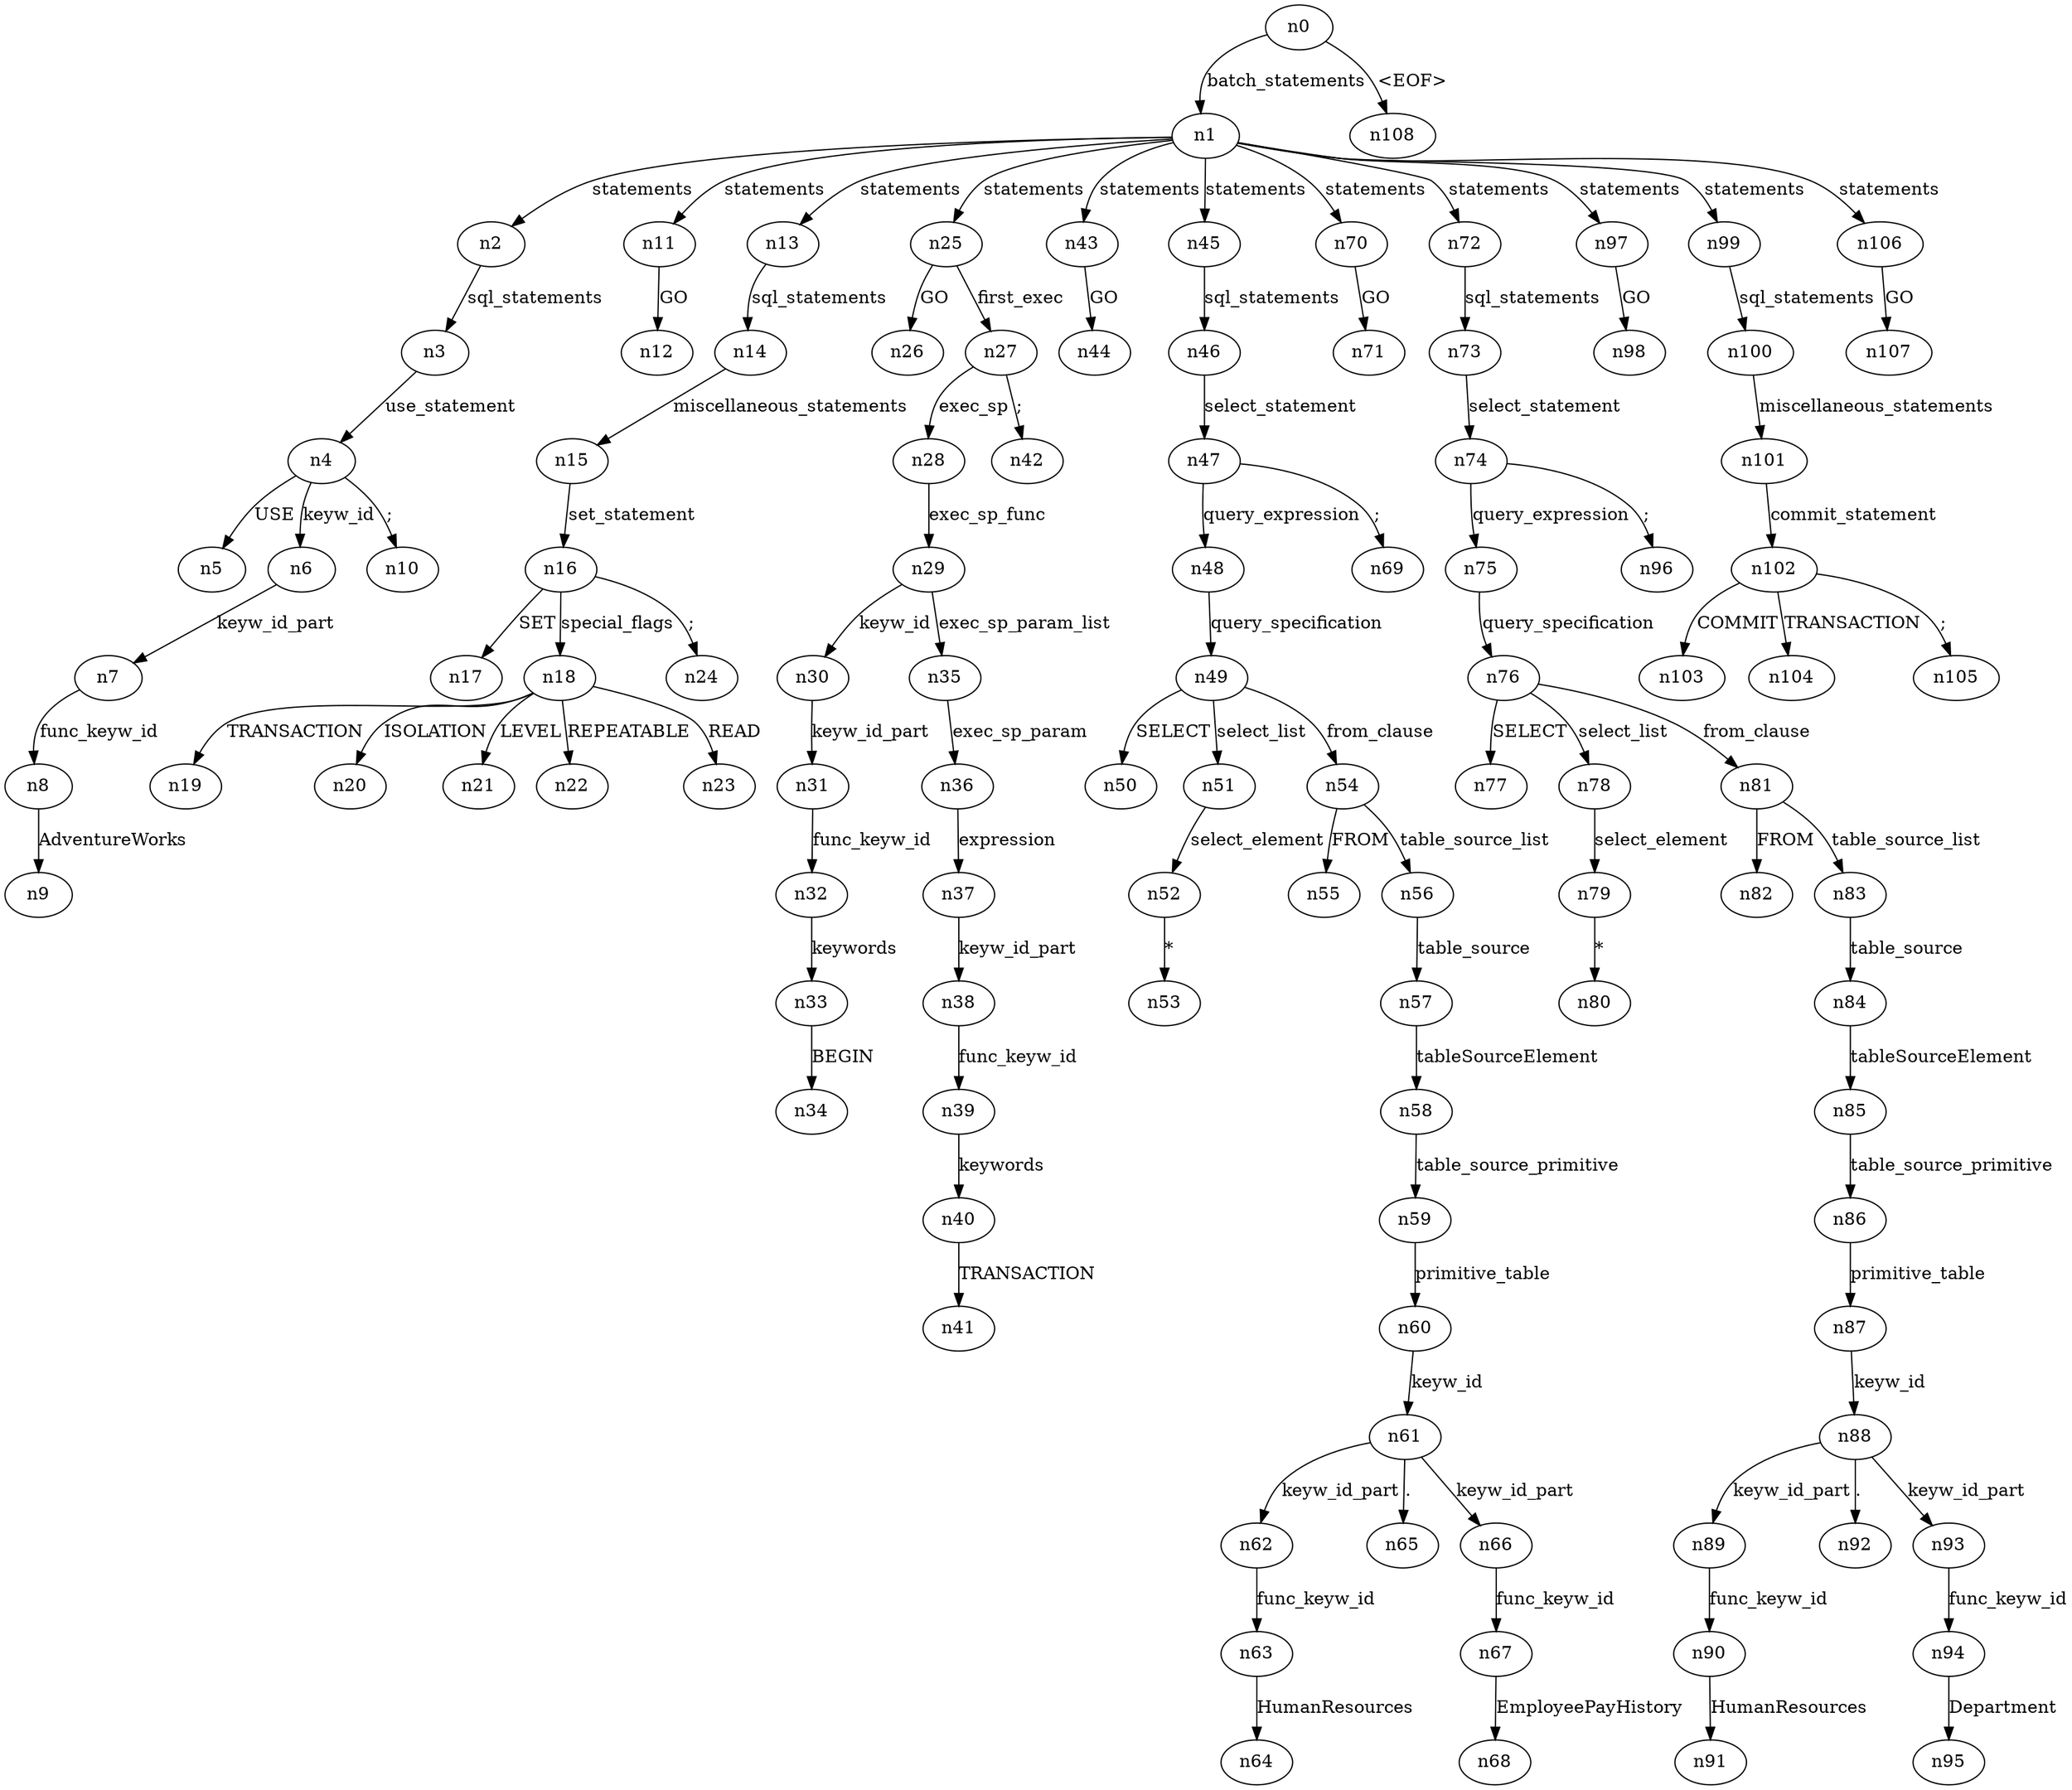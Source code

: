 digraph ParseTree {
  n0 -> n1 [label="batch_statements"];
  n1 -> n2 [label="statements"];
  n2 -> n3 [label="sql_statements"];
  n3 -> n4 [label="use_statement"];
  n4 -> n5 [label="USE"];
  n4 -> n6 [label="keyw_id"];
  n6 -> n7 [label="keyw_id_part"];
  n7 -> n8 [label="func_keyw_id"];
  n8 -> n9 [label="AdventureWorks"];
  n4 -> n10 [label=";"];
  n1 -> n11 [label="statements"];
  n11 -> n12 [label="GO"];
  n1 -> n13 [label="statements"];
  n13 -> n14 [label="sql_statements"];
  n14 -> n15 [label="miscellaneous_statements"];
  n15 -> n16 [label="set_statement"];
  n16 -> n17 [label="SET"];
  n16 -> n18 [label="special_flags"];
  n18 -> n19 [label="TRANSACTION"];
  n18 -> n20 [label="ISOLATION"];
  n18 -> n21 [label="LEVEL"];
  n18 -> n22 [label="REPEATABLE"];
  n18 -> n23 [label="READ"];
  n16 -> n24 [label=";"];
  n1 -> n25 [label="statements"];
  n25 -> n26 [label="GO"];
  n25 -> n27 [label="first_exec"];
  n27 -> n28 [label="exec_sp"];
  n28 -> n29 [label="exec_sp_func"];
  n29 -> n30 [label="keyw_id"];
  n30 -> n31 [label="keyw_id_part"];
  n31 -> n32 [label="func_keyw_id"];
  n32 -> n33 [label="keywords"];
  n33 -> n34 [label="BEGIN"];
  n29 -> n35 [label="exec_sp_param_list"];
  n35 -> n36 [label="exec_sp_param"];
  n36 -> n37 [label="expression"];
  n37 -> n38 [label="keyw_id_part"];
  n38 -> n39 [label="func_keyw_id"];
  n39 -> n40 [label="keywords"];
  n40 -> n41 [label="TRANSACTION"];
  n27 -> n42 [label=";"];
  n1 -> n43 [label="statements"];
  n43 -> n44 [label="GO"];
  n1 -> n45 [label="statements"];
  n45 -> n46 [label="sql_statements"];
  n46 -> n47 [label="select_statement"];
  n47 -> n48 [label="query_expression"];
  n48 -> n49 [label="query_specification"];
  n49 -> n50 [label="SELECT"];
  n49 -> n51 [label="select_list"];
  n51 -> n52 [label="select_element"];
  n52 -> n53 [label="*"];
  n49 -> n54 [label="from_clause"];
  n54 -> n55 [label="FROM"];
  n54 -> n56 [label="table_source_list"];
  n56 -> n57 [label="table_source"];
  n57 -> n58 [label="tableSourceElement"];
  n58 -> n59 [label="table_source_primitive"];
  n59 -> n60 [label="primitive_table"];
  n60 -> n61 [label="keyw_id"];
  n61 -> n62 [label="keyw_id_part"];
  n62 -> n63 [label="func_keyw_id"];
  n63 -> n64 [label="HumanResources"];
  n61 -> n65 [label="."];
  n61 -> n66 [label="keyw_id_part"];
  n66 -> n67 [label="func_keyw_id"];
  n67 -> n68 [label="EmployeePayHistory"];
  n47 -> n69 [label=";"];
  n1 -> n70 [label="statements"];
  n70 -> n71 [label="GO"];
  n1 -> n72 [label="statements"];
  n72 -> n73 [label="sql_statements"];
  n73 -> n74 [label="select_statement"];
  n74 -> n75 [label="query_expression"];
  n75 -> n76 [label="query_specification"];
  n76 -> n77 [label="SELECT"];
  n76 -> n78 [label="select_list"];
  n78 -> n79 [label="select_element"];
  n79 -> n80 [label="*"];
  n76 -> n81 [label="from_clause"];
  n81 -> n82 [label="FROM"];
  n81 -> n83 [label="table_source_list"];
  n83 -> n84 [label="table_source"];
  n84 -> n85 [label="tableSourceElement"];
  n85 -> n86 [label="table_source_primitive"];
  n86 -> n87 [label="primitive_table"];
  n87 -> n88 [label="keyw_id"];
  n88 -> n89 [label="keyw_id_part"];
  n89 -> n90 [label="func_keyw_id"];
  n90 -> n91 [label="HumanResources"];
  n88 -> n92 [label="."];
  n88 -> n93 [label="keyw_id_part"];
  n93 -> n94 [label="func_keyw_id"];
  n94 -> n95 [label="Department"];
  n74 -> n96 [label=";"];
  n1 -> n97 [label="statements"];
  n97 -> n98 [label="GO"];
  n1 -> n99 [label="statements"];
  n99 -> n100 [label="sql_statements"];
  n100 -> n101 [label="miscellaneous_statements"];
  n101 -> n102 [label="commit_statement"];
  n102 -> n103 [label="COMMIT"];
  n102 -> n104 [label="TRANSACTION"];
  n102 -> n105 [label=";"];
  n1 -> n106 [label="statements"];
  n106 -> n107 [label="GO"];
  n0 -> n108 [label="<EOF>"];
}